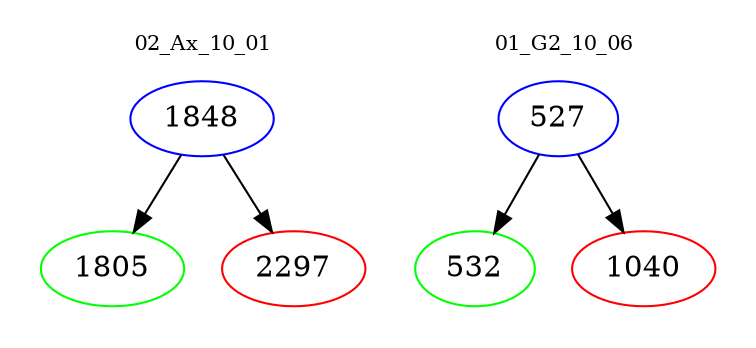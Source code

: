 digraph{
subgraph cluster_0 {
color = white
label = "02_Ax_10_01";
fontsize=10;
T0_1848 [label="1848", color="blue"]
T0_1848 -> T0_1805 [color="black"]
T0_1805 [label="1805", color="green"]
T0_1848 -> T0_2297 [color="black"]
T0_2297 [label="2297", color="red"]
}
subgraph cluster_1 {
color = white
label = "01_G2_10_06";
fontsize=10;
T1_527 [label="527", color="blue"]
T1_527 -> T1_532 [color="black"]
T1_532 [label="532", color="green"]
T1_527 -> T1_1040 [color="black"]
T1_1040 [label="1040", color="red"]
}
}
